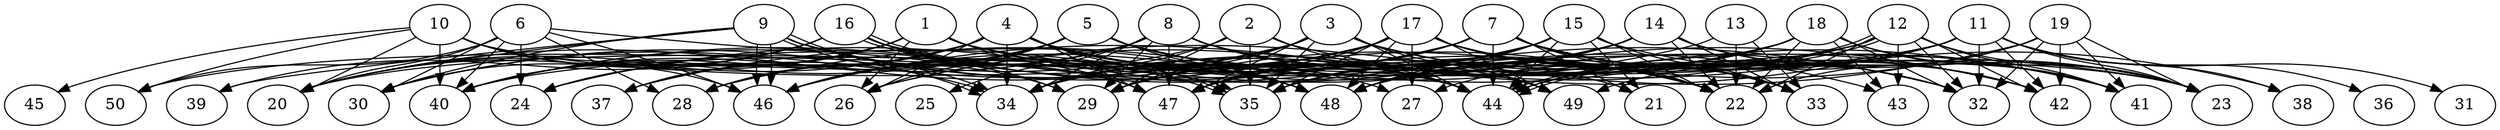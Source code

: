 // DAG automatically generated by daggen at Thu Oct  3 14:07:56 2019
// ./daggen --dot -n 50 --ccr 0.4 --fat 0.9 --regular 0.5 --density 0.6 --mindata 5242880 --maxdata 52428800 
digraph G {
  1 [size="112199680", alpha="0.10", expect_size="44879872"] 
  1 -> 20 [size ="44879872"]
  1 -> 22 [size ="44879872"]
  1 -> 23 [size ="44879872"]
  1 -> 24 [size ="44879872"]
  1 -> 26 [size ="44879872"]
  1 -> 37 [size ="44879872"]
  1 -> 40 [size ="44879872"]
  1 -> 42 [size ="44879872"]
  1 -> 47 [size ="44879872"]
  2 [size="86952960", alpha="0.05", expect_size="34781184"] 
  2 -> 29 [size ="34781184"]
  2 -> 34 [size ="34781184"]
  2 -> 35 [size ="34781184"]
  2 -> 41 [size ="34781184"]
  2 -> 44 [size ="34781184"]
  2 -> 46 [size ="34781184"]
  3 [size="114158080", alpha="0.03", expect_size="45663232"] 
  3 -> 20 [size ="45663232"]
  3 -> 29 [size ="45663232"]
  3 -> 30 [size ="45663232"]
  3 -> 32 [size ="45663232"]
  3 -> 33 [size ="45663232"]
  3 -> 34 [size ="45663232"]
  3 -> 35 [size ="45663232"]
  3 -> 38 [size ="45663232"]
  3 -> 44 [size ="45663232"]
  3 -> 47 [size ="45663232"]
  3 -> 49 [size ="45663232"]
  4 [size="119073280", alpha="0.19", expect_size="47629312"] 
  4 -> 20 [size ="47629312"]
  4 -> 22 [size ="47629312"]
  4 -> 24 [size ="47629312"]
  4 -> 26 [size ="47629312"]
  4 -> 27 [size ="47629312"]
  4 -> 28 [size ="47629312"]
  4 -> 34 [size ="47629312"]
  4 -> 35 [size ="47629312"]
  4 -> 37 [size ="47629312"]
  4 -> 40 [size ="47629312"]
  4 -> 43 [size ="47629312"]
  4 -> 44 [size ="47629312"]
  4 -> 47 [size ="47629312"]
  4 -> 48 [size ="47629312"]
  5 [size="36326400", alpha="0.06", expect_size="14530560"] 
  5 -> 20 [size ="14530560"]
  5 -> 26 [size ="14530560"]
  5 -> 28 [size ="14530560"]
  5 -> 32 [size ="14530560"]
  5 -> 40 [size ="14530560"]
  5 -> 41 [size ="14530560"]
  5 -> 44 [size ="14530560"]
  5 -> 46 [size ="14530560"]
  5 -> 48 [size ="14530560"]
  6 [size="34967040", alpha="0.06", expect_size="13986816"] 
  6 -> 20 [size ="13986816"]
  6 -> 24 [size ="13986816"]
  6 -> 28 [size ="13986816"]
  6 -> 30 [size ="13986816"]
  6 -> 40 [size ="13986816"]
  6 -> 46 [size ="13986816"]
  6 -> 48 [size ="13986816"]
  6 -> 50 [size ="13986816"]
  7 [size="16665600", alpha="0.01", expect_size="6666240"] 
  7 -> 21 [size ="6666240"]
  7 -> 22 [size ="6666240"]
  7 -> 24 [size ="6666240"]
  7 -> 29 [size ="6666240"]
  7 -> 32 [size ="6666240"]
  7 -> 33 [size ="6666240"]
  7 -> 34 [size ="6666240"]
  7 -> 40 [size ="6666240"]
  7 -> 41 [size ="6666240"]
  7 -> 42 [size ="6666240"]
  7 -> 44 [size ="6666240"]
  7 -> 46 [size ="6666240"]
  7 -> 47 [size ="6666240"]
  8 [size="87406080", alpha="0.19", expect_size="34962432"] 
  8 -> 21 [size ="34962432"]
  8 -> 22 [size ="34962432"]
  8 -> 25 [size ="34962432"]
  8 -> 28 [size ="34962432"]
  8 -> 29 [size ="34962432"]
  8 -> 34 [size ="34962432"]
  8 -> 40 [size ="34962432"]
  8 -> 42 [size ="34962432"]
  8 -> 44 [size ="34962432"]
  8 -> 46 [size ="34962432"]
  8 -> 47 [size ="34962432"]
  8 -> 49 [size ="34962432"]
  9 [size="67205120", alpha="0.01", expect_size="26882048"] 
  9 -> 20 [size ="26882048"]
  9 -> 22 [size ="26882048"]
  9 -> 29 [size ="26882048"]
  9 -> 30 [size ="26882048"]
  9 -> 34 [size ="26882048"]
  9 -> 34 [size ="26882048"]
  9 -> 39 [size ="26882048"]
  9 -> 44 [size ="26882048"]
  9 -> 46 [size ="26882048"]
  9 -> 46 [size ="26882048"]
  10 [size="46056960", alpha="0.03", expect_size="18422784"] 
  10 -> 20 [size ="18422784"]
  10 -> 23 [size ="18422784"]
  10 -> 34 [size ="18422784"]
  10 -> 40 [size ="18422784"]
  10 -> 45 [size ="18422784"]
  10 -> 46 [size ="18422784"]
  10 -> 50 [size ="18422784"]
  11 [size="113704960", alpha="0.13", expect_size="45481984"] 
  11 -> 20 [size ="45481984"]
  11 -> 23 [size ="45481984"]
  11 -> 31 [size ="45481984"]
  11 -> 32 [size ="45481984"]
  11 -> 36 [size ="45481984"]
  11 -> 38 [size ="45481984"]
  11 -> 40 [size ="45481984"]
  11 -> 42 [size ="45481984"]
  11 -> 44 [size ="45481984"]
  11 -> 46 [size ="45481984"]
  11 -> 48 [size ="45481984"]
  11 -> 49 [size ="45481984"]
  12 [size="55096320", alpha="0.11", expect_size="22038528"] 
  12 -> 22 [size ="22038528"]
  12 -> 23 [size ="22038528"]
  12 -> 26 [size ="22038528"]
  12 -> 32 [size ="22038528"]
  12 -> 41 [size ="22038528"]
  12 -> 42 [size ="22038528"]
  12 -> 43 [size ="22038528"]
  12 -> 44 [size ="22038528"]
  12 -> 44 [size ="22038528"]
  12 -> 48 [size ="22038528"]
  12 -> 50 [size ="22038528"]
  13 [size="86996480", alpha="0.07", expect_size="34798592"] 
  13 -> 22 [size ="34798592"]
  13 -> 33 [size ="34798592"]
  13 -> 34 [size ="34798592"]
  14 [size="104593920", alpha="0.01", expect_size="41837568"] 
  14 -> 22 [size ="41837568"]
  14 -> 23 [size ="41837568"]
  14 -> 24 [size ="41837568"]
  14 -> 33 [size ="41837568"]
  14 -> 35 [size ="41837568"]
  14 -> 37 [size ="41837568"]
  14 -> 41 [size ="41837568"]
  14 -> 42 [size ="41837568"]
  14 -> 46 [size ="41837568"]
  14 -> 48 [size ="41837568"]
  15 [size="96647680", alpha="0.07", expect_size="38659072"] 
  15 -> 21 [size ="38659072"]
  15 -> 22 [size ="38659072"]
  15 -> 23 [size ="38659072"]
  15 -> 33 [size ="38659072"]
  15 -> 35 [size ="38659072"]
  15 -> 40 [size ="38659072"]
  15 -> 44 [size ="38659072"]
  15 -> 47 [size ="38659072"]
  15 -> 48 [size ="38659072"]
  16 [size="16166400", alpha="0.00", expect_size="6466560"] 
  16 -> 29 [size ="6466560"]
  16 -> 30 [size ="6466560"]
  16 -> 32 [size ="6466560"]
  16 -> 35 [size ="6466560"]
  16 -> 35 [size ="6466560"]
  16 -> 39 [size ="6466560"]
  16 -> 40 [size ="6466560"]
  16 -> 47 [size ="6466560"]
  16 -> 48 [size ="6466560"]
  17 [size="51896320", alpha="0.16", expect_size="20758528"] 
  17 -> 22 [size ="20758528"]
  17 -> 27 [size ="20758528"]
  17 -> 30 [size ="20758528"]
  17 -> 32 [size ="20758528"]
  17 -> 34 [size ="20758528"]
  17 -> 35 [size ="20758528"]
  17 -> 42 [size ="20758528"]
  17 -> 46 [size ="20758528"]
  17 -> 47 [size ="20758528"]
  17 -> 48 [size ="20758528"]
  17 -> 49 [size ="20758528"]
  18 [size="56709120", alpha="0.13", expect_size="22683648"] 
  18 -> 22 [size ="22683648"]
  18 -> 23 [size ="22683648"]
  18 -> 27 [size ="22683648"]
  18 -> 28 [size ="22683648"]
  18 -> 32 [size ="22683648"]
  18 -> 34 [size ="22683648"]
  18 -> 35 [size ="22683648"]
  18 -> 41 [size ="22683648"]
  18 -> 43 [size ="22683648"]
  18 -> 44 [size ="22683648"]
  18 -> 47 [size ="22683648"]
  19 [size="49413120", alpha="0.15", expect_size="19765248"] 
  19 -> 22 [size ="19765248"]
  19 -> 23 [size ="19765248"]
  19 -> 26 [size ="19765248"]
  19 -> 29 [size ="19765248"]
  19 -> 32 [size ="19765248"]
  19 -> 41 [size ="19765248"]
  19 -> 42 [size ="19765248"]
  20 [size="56750080", alpha="0.12", expect_size="22700032"] 
  21 [size="76364800", alpha="0.05", expect_size="30545920"] 
  22 [size="37465600", alpha="0.11", expect_size="14986240"] 
  23 [size="103900160", alpha="0.14", expect_size="41560064"] 
  24 [size="27545600", alpha="0.15", expect_size="11018240"] 
  25 [size="33031680", alpha="0.00", expect_size="13212672"] 
  26 [size="72181760", alpha="0.09", expect_size="28872704"] 
  27 [size="73123840", alpha="0.18", expect_size="29249536"] 
  28 [size="49390080", alpha="0.20", expect_size="19756032"] 
  29 [size="126753280", alpha="0.11", expect_size="50701312"] 
  30 [size="98995200", alpha="0.07", expect_size="39598080"] 
  31 [size="51010560", alpha="0.01", expect_size="20404224"] 
  32 [size="81896960", alpha="0.02", expect_size="32758784"] 
  33 [size="29568000", alpha="0.15", expect_size="11827200"] 
  34 [size="113039360", alpha="0.04", expect_size="45215744"] 
  35 [size="84387840", alpha="0.07", expect_size="33755136"] 
  36 [size="84794880", alpha="0.10", expect_size="33917952"] 
  37 [size="18160640", alpha="0.00", expect_size="7264256"] 
  38 [size="123973120", alpha="0.18", expect_size="49589248"] 
  39 [size="122636800", alpha="0.01", expect_size="49054720"] 
  40 [size="68249600", alpha="0.12", expect_size="27299840"] 
  41 [size="111731200", alpha="0.14", expect_size="44692480"] 
  42 [size="117749760", alpha="0.00", expect_size="47099904"] 
  43 [size="128294400", alpha="0.01", expect_size="51317760"] 
  44 [size="99292160", alpha="0.05", expect_size="39716864"] 
  45 [size="122232320", alpha="0.12", expect_size="48892928"] 
  46 [size="44725760", alpha="0.09", expect_size="17890304"] 
  47 [size="105761280", alpha="0.17", expect_size="42304512"] 
  48 [size="108203520", alpha="0.10", expect_size="43281408"] 
  49 [size="95649280", alpha="0.03", expect_size="38259712"] 
  50 [size="104409600", alpha="0.10", expect_size="41763840"] 
}
